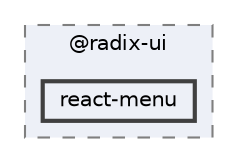digraph "C:/Users/arisc/OneDrive/Documents/GitHub/FINAL/EcoEats-Project/node_modules/@radix-ui/react-menu"
{
 // LATEX_PDF_SIZE
  bgcolor="transparent";
  edge [fontname=Helvetica,fontsize=10,labelfontname=Helvetica,labelfontsize=10];
  node [fontname=Helvetica,fontsize=10,shape=box,height=0.2,width=0.4];
  compound=true
  subgraph clusterdir_ab62ad447ec992f2fe79c76b760e4d1f {
    graph [ bgcolor="#edf0f7", pencolor="grey50", label="@radix-ui", fontname=Helvetica,fontsize=10 style="filled,dashed", URL="dir_ab62ad447ec992f2fe79c76b760e4d1f.html",tooltip=""]
  dir_b3703beec738e0cb8dc3eb109a2a3718 [label="react-menu", fillcolor="#edf0f7", color="grey25", style="filled,bold", URL="dir_b3703beec738e0cb8dc3eb109a2a3718.html",tooltip=""];
  }
}
